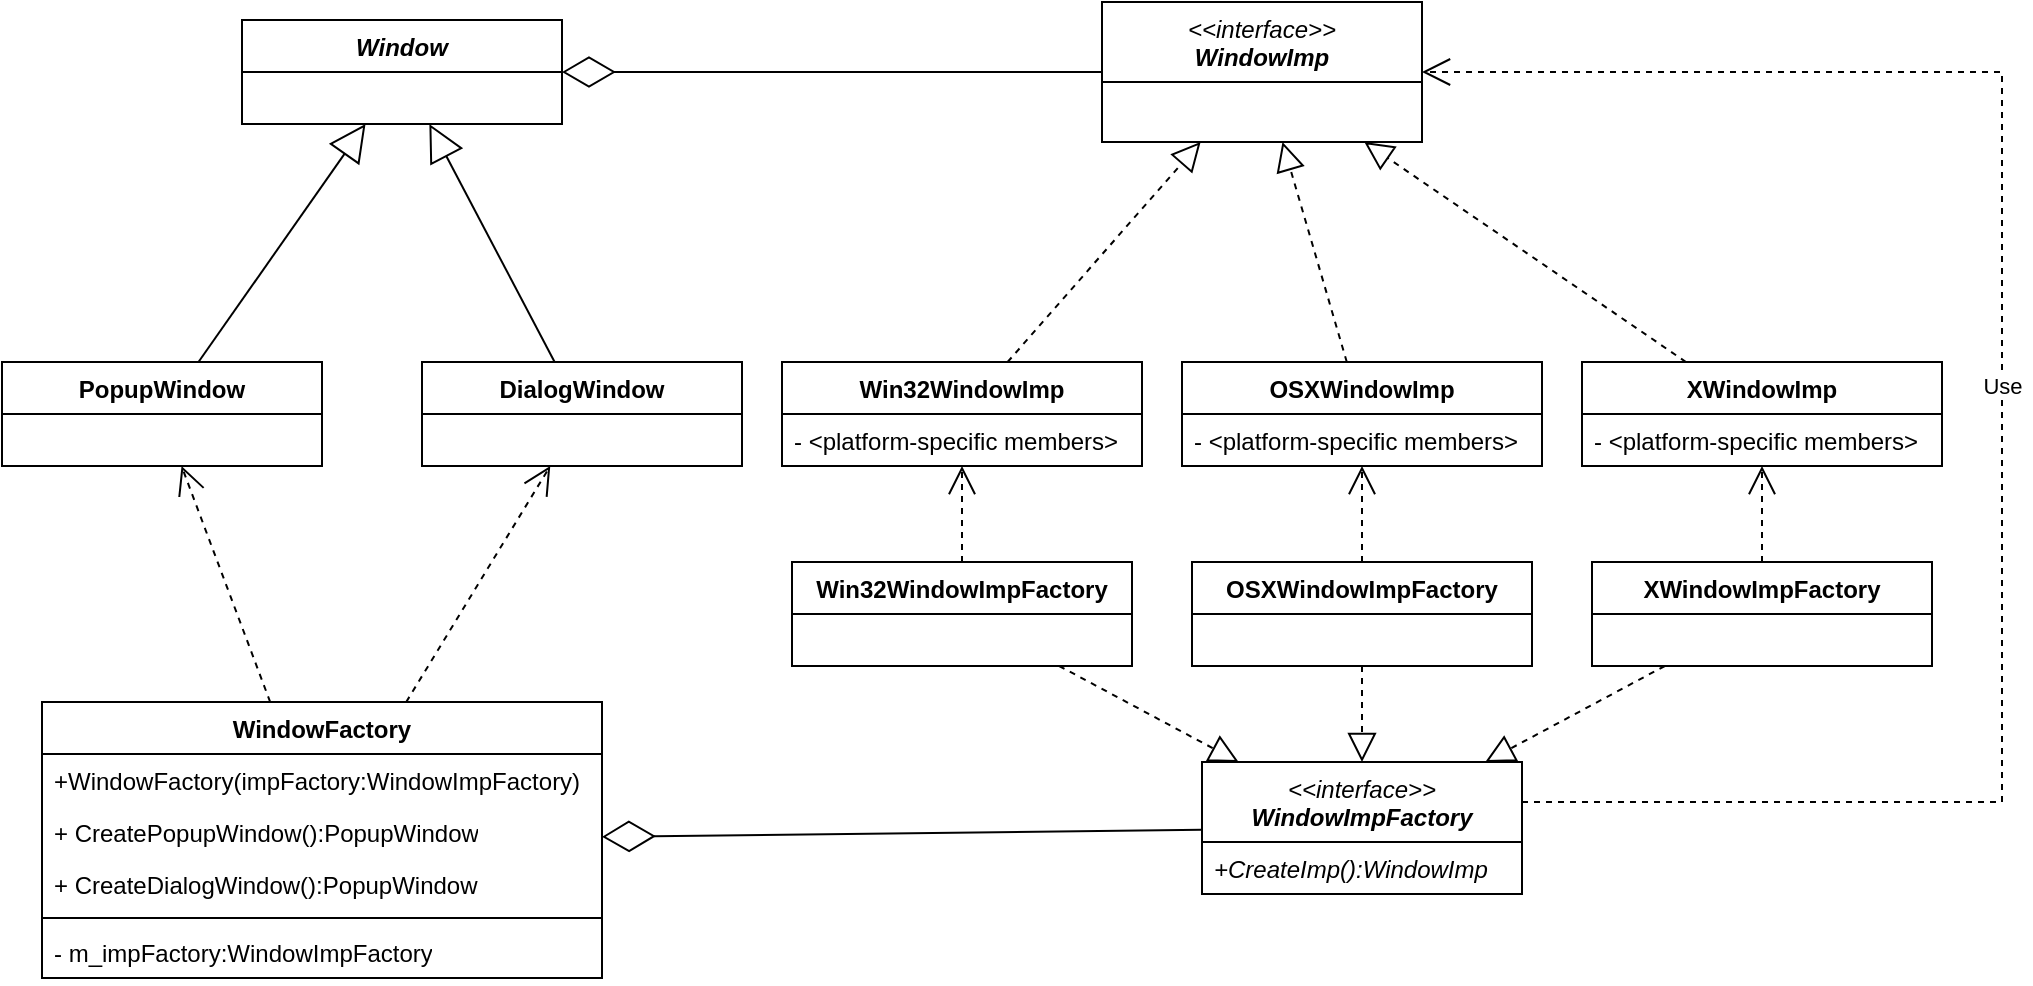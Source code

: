 <mxfile version="26.0.7">
  <diagram name="Page-1" id="zlc8AMmICk_XQSCbFy8_">
    <mxGraphModel dx="1416" dy="818" grid="1" gridSize="10" guides="1" tooltips="1" connect="1" arrows="1" fold="1" page="1" pageScale="1" pageWidth="850" pageHeight="1100" math="0" shadow="0">
      <root>
        <mxCell id="0" />
        <mxCell id="1" parent="0" />
        <mxCell id="PN3p1VkCjdg7EpEKHmDT-1" value="Window" style="swimlane;fontStyle=3;align=center;verticalAlign=top;childLayout=stackLayout;horizontal=1;startSize=26;horizontalStack=0;resizeParent=1;resizeParentMax=0;resizeLast=0;collapsible=1;marginBottom=0;whiteSpace=wrap;html=1;" parent="1" vertex="1">
          <mxGeometry x="310" y="179" width="160" height="52" as="geometry" />
        </mxCell>
        <mxCell id="PN3p1VkCjdg7EpEKHmDT-5" value="PopupWindow" style="swimlane;fontStyle=1;align=center;verticalAlign=top;childLayout=stackLayout;horizontal=1;startSize=26;horizontalStack=0;resizeParent=1;resizeParentMax=0;resizeLast=0;collapsible=1;marginBottom=0;whiteSpace=wrap;html=1;" parent="1" vertex="1">
          <mxGeometry x="190" y="350" width="160" height="52" as="geometry" />
        </mxCell>
        <mxCell id="PN3p1VkCjdg7EpEKHmDT-6" value="DialogWindow" style="swimlane;fontStyle=1;align=center;verticalAlign=top;childLayout=stackLayout;horizontal=1;startSize=26;horizontalStack=0;resizeParent=1;resizeParentMax=0;resizeLast=0;collapsible=1;marginBottom=0;whiteSpace=wrap;html=1;" parent="1" vertex="1">
          <mxGeometry x="400" y="350" width="160" height="52" as="geometry" />
        </mxCell>
        <mxCell id="PN3p1VkCjdg7EpEKHmDT-7" value="&lt;div&gt;&lt;span style=&quot;font-weight: normal;&quot;&gt;&amp;lt;&amp;lt;interface&amp;gt;&amp;gt;&lt;/span&gt;&lt;/div&gt;WindowImp" style="swimlane;fontStyle=3;align=center;verticalAlign=top;childLayout=stackLayout;horizontal=1;startSize=40;horizontalStack=0;resizeParent=1;resizeParentMax=0;resizeLast=0;collapsible=1;marginBottom=0;whiteSpace=wrap;html=1;" parent="1" vertex="1">
          <mxGeometry x="740" y="170" width="160" height="70" as="geometry" />
        </mxCell>
        <mxCell id="PN3p1VkCjdg7EpEKHmDT-8" value="Win32WindowImp" style="swimlane;fontStyle=1;align=center;verticalAlign=top;childLayout=stackLayout;horizontal=1;startSize=26;horizontalStack=0;resizeParent=1;resizeParentMax=0;resizeLast=0;collapsible=1;marginBottom=0;whiteSpace=wrap;html=1;" parent="1" vertex="1">
          <mxGeometry x="580" y="350" width="180" height="52" as="geometry" />
        </mxCell>
        <mxCell id="PN3p1VkCjdg7EpEKHmDT-33" value="- &amp;lt;platform-specific members&amp;gt;" style="text;strokeColor=none;fillColor=none;align=left;verticalAlign=top;spacingLeft=4;spacingRight=4;overflow=hidden;rotatable=0;points=[[0,0.5],[1,0.5]];portConstraint=eastwest;whiteSpace=wrap;html=1;" parent="PN3p1VkCjdg7EpEKHmDT-8" vertex="1">
          <mxGeometry y="26" width="180" height="26" as="geometry" />
        </mxCell>
        <mxCell id="PN3p1VkCjdg7EpEKHmDT-9" value="OSXWindowImp" style="swimlane;fontStyle=1;align=center;verticalAlign=top;childLayout=stackLayout;horizontal=1;startSize=26;horizontalStack=0;resizeParent=1;resizeParentMax=0;resizeLast=0;collapsible=1;marginBottom=0;whiteSpace=wrap;html=1;" parent="1" vertex="1">
          <mxGeometry x="780" y="350" width="180" height="52" as="geometry" />
        </mxCell>
        <mxCell id="PN3p1VkCjdg7EpEKHmDT-34" value="- &amp;lt;platform-specific members&amp;gt;" style="text;strokeColor=none;fillColor=none;align=left;verticalAlign=top;spacingLeft=4;spacingRight=4;overflow=hidden;rotatable=0;points=[[0,0.5],[1,0.5]];portConstraint=eastwest;whiteSpace=wrap;html=1;" parent="PN3p1VkCjdg7EpEKHmDT-9" vertex="1">
          <mxGeometry y="26" width="180" height="26" as="geometry" />
        </mxCell>
        <mxCell id="PN3p1VkCjdg7EpEKHmDT-10" value="XWindowImp" style="swimlane;fontStyle=1;align=center;verticalAlign=top;childLayout=stackLayout;horizontal=1;startSize=26;horizontalStack=0;resizeParent=1;resizeParentMax=0;resizeLast=0;collapsible=1;marginBottom=0;whiteSpace=wrap;html=1;" parent="1" vertex="1">
          <mxGeometry x="980" y="350" width="180" height="52" as="geometry" />
        </mxCell>
        <mxCell id="PN3p1VkCjdg7EpEKHmDT-35" value="- &amp;lt;platform-specific members&amp;gt;" style="text;strokeColor=none;fillColor=none;align=left;verticalAlign=top;spacingLeft=4;spacingRight=4;overflow=hidden;rotatable=0;points=[[0,0.5],[1,0.5]];portConstraint=eastwest;whiteSpace=wrap;html=1;" parent="PN3p1VkCjdg7EpEKHmDT-10" vertex="1">
          <mxGeometry y="26" width="180" height="26" as="geometry" />
        </mxCell>
        <mxCell id="PN3p1VkCjdg7EpEKHmDT-11" value="" style="endArrow=block;dashed=1;endFill=0;endSize=12;html=1;rounded=0;" parent="1" source="PN3p1VkCjdg7EpEKHmDT-8" target="PN3p1VkCjdg7EpEKHmDT-7" edge="1">
          <mxGeometry width="160" relative="1" as="geometry">
            <mxPoint x="320" y="280" as="sourcePoint" />
            <mxPoint x="480" y="280" as="targetPoint" />
          </mxGeometry>
        </mxCell>
        <mxCell id="PN3p1VkCjdg7EpEKHmDT-12" value="" style="endArrow=block;dashed=1;endFill=0;endSize=12;html=1;rounded=0;" parent="1" source="PN3p1VkCjdg7EpEKHmDT-9" target="PN3p1VkCjdg7EpEKHmDT-7" edge="1">
          <mxGeometry width="160" relative="1" as="geometry">
            <mxPoint x="704" y="360" as="sourcePoint" />
            <mxPoint x="756" y="262" as="targetPoint" />
          </mxGeometry>
        </mxCell>
        <mxCell id="PN3p1VkCjdg7EpEKHmDT-13" value="" style="endArrow=block;dashed=1;endFill=0;endSize=12;html=1;rounded=0;" parent="1" source="PN3p1VkCjdg7EpEKHmDT-10" target="PN3p1VkCjdg7EpEKHmDT-7" edge="1">
          <mxGeometry width="160" relative="1" as="geometry">
            <mxPoint x="861" y="360" as="sourcePoint" />
            <mxPoint x="789" y="262" as="targetPoint" />
          </mxGeometry>
        </mxCell>
        <mxCell id="PN3p1VkCjdg7EpEKHmDT-14" value="" style="endArrow=block;endSize=16;endFill=0;html=1;rounded=0;" parent="1" source="PN3p1VkCjdg7EpEKHmDT-5" target="PN3p1VkCjdg7EpEKHmDT-1" edge="1">
          <mxGeometry width="160" relative="1" as="geometry">
            <mxPoint x="330" y="270" as="sourcePoint" />
            <mxPoint x="490" y="270" as="targetPoint" />
          </mxGeometry>
        </mxCell>
        <mxCell id="PN3p1VkCjdg7EpEKHmDT-15" value="" style="endArrow=block;endSize=16;endFill=0;html=1;rounded=0;" parent="1" source="PN3p1VkCjdg7EpEKHmDT-6" target="PN3p1VkCjdg7EpEKHmDT-1" edge="1">
          <mxGeometry width="160" relative="1" as="geometry">
            <mxPoint x="297" y="360" as="sourcePoint" />
            <mxPoint x="383" y="232" as="targetPoint" />
          </mxGeometry>
        </mxCell>
        <mxCell id="PN3p1VkCjdg7EpEKHmDT-16" value="WindowFactory" style="swimlane;fontStyle=1;align=center;verticalAlign=top;childLayout=stackLayout;horizontal=1;startSize=26;horizontalStack=0;resizeParent=1;resizeParentMax=0;resizeLast=0;collapsible=1;marginBottom=0;whiteSpace=wrap;html=1;" parent="1" vertex="1">
          <mxGeometry x="210" y="520" width="280" height="138" as="geometry" />
        </mxCell>
        <mxCell id="5vkMGLfW3Yitg8y0RFBh-1" value="+WindowFactory(impFactory:WindowImpFactory)" style="text;strokeColor=none;fillColor=none;align=left;verticalAlign=top;spacingLeft=4;spacingRight=4;overflow=hidden;rotatable=0;points=[[0,0.5],[1,0.5]];portConstraint=eastwest;whiteSpace=wrap;html=1;" vertex="1" parent="PN3p1VkCjdg7EpEKHmDT-16">
          <mxGeometry y="26" width="280" height="26" as="geometry" />
        </mxCell>
        <mxCell id="PN3p1VkCjdg7EpEKHmDT-17" value="+ CreatePopupWindow():PopupWindow" style="text;strokeColor=none;fillColor=none;align=left;verticalAlign=top;spacingLeft=4;spacingRight=4;overflow=hidden;rotatable=0;points=[[0,0.5],[1,0.5]];portConstraint=eastwest;whiteSpace=wrap;html=1;" parent="PN3p1VkCjdg7EpEKHmDT-16" vertex="1">
          <mxGeometry y="52" width="280" height="26" as="geometry" />
        </mxCell>
        <mxCell id="PN3p1VkCjdg7EpEKHmDT-24" value="+ CreateDialogWindow():PopupWindow" style="text;strokeColor=none;fillColor=none;align=left;verticalAlign=top;spacingLeft=4;spacingRight=4;overflow=hidden;rotatable=0;points=[[0,0.5],[1,0.5]];portConstraint=eastwest;whiteSpace=wrap;html=1;" parent="PN3p1VkCjdg7EpEKHmDT-16" vertex="1">
          <mxGeometry y="78" width="280" height="26" as="geometry" />
        </mxCell>
        <mxCell id="PN3p1VkCjdg7EpEKHmDT-18" value="" style="line;strokeWidth=1;fillColor=none;align=left;verticalAlign=middle;spacingTop=-1;spacingLeft=3;spacingRight=3;rotatable=0;labelPosition=right;points=[];portConstraint=eastwest;strokeColor=inherit;" parent="PN3p1VkCjdg7EpEKHmDT-16" vertex="1">
          <mxGeometry y="104" width="280" height="8" as="geometry" />
        </mxCell>
        <mxCell id="PN3p1VkCjdg7EpEKHmDT-19" value="- m_impFactory:WindowImpFactory" style="text;strokeColor=none;fillColor=none;align=left;verticalAlign=top;spacingLeft=4;spacingRight=4;overflow=hidden;rotatable=0;points=[[0,0.5],[1,0.5]];portConstraint=eastwest;whiteSpace=wrap;html=1;" parent="PN3p1VkCjdg7EpEKHmDT-16" vertex="1">
          <mxGeometry y="112" width="280" height="26" as="geometry" />
        </mxCell>
        <mxCell id="PN3p1VkCjdg7EpEKHmDT-25" value="" style="endArrow=diamondThin;endFill=0;endSize=24;html=1;rounded=0;" parent="1" source="PN3p1VkCjdg7EpEKHmDT-7" target="PN3p1VkCjdg7EpEKHmDT-1" edge="1">
          <mxGeometry width="160" relative="1" as="geometry">
            <mxPoint x="460" y="290" as="sourcePoint" />
            <mxPoint x="620" y="290" as="targetPoint" />
          </mxGeometry>
        </mxCell>
        <mxCell id="PN3p1VkCjdg7EpEKHmDT-26" value="" style="endArrow=open;endSize=12;dashed=1;html=1;rounded=0;" parent="1" source="PN3p1VkCjdg7EpEKHmDT-16" target="PN3p1VkCjdg7EpEKHmDT-5" edge="1">
          <mxGeometry width="160" relative="1" as="geometry">
            <mxPoint x="310" y="440" as="sourcePoint" />
            <mxPoint x="470" y="440" as="targetPoint" />
          </mxGeometry>
        </mxCell>
        <mxCell id="PN3p1VkCjdg7EpEKHmDT-27" value="" style="endArrow=open;endSize=12;dashed=1;html=1;rounded=0;" parent="1" source="PN3p1VkCjdg7EpEKHmDT-16" target="PN3p1VkCjdg7EpEKHmDT-6" edge="1">
          <mxGeometry width="160" relative="1" as="geometry">
            <mxPoint x="351" y="520" as="sourcePoint" />
            <mxPoint x="294" y="412" as="targetPoint" />
          </mxGeometry>
        </mxCell>
        <mxCell id="PN3p1VkCjdg7EpEKHmDT-28" value="&lt;div&gt;&lt;span style=&quot;font-weight: normal;&quot;&gt;&amp;lt;&amp;lt;interface&amp;gt;&amp;gt;&lt;/span&gt;&lt;/div&gt;WindowImpFactory" style="swimlane;fontStyle=3;align=center;verticalAlign=top;childLayout=stackLayout;horizontal=1;startSize=40;horizontalStack=0;resizeParent=1;resizeParentMax=0;resizeLast=0;collapsible=1;marginBottom=0;whiteSpace=wrap;html=1;" parent="1" vertex="1">
          <mxGeometry x="790" y="550" width="160" height="66" as="geometry" />
        </mxCell>
        <mxCell id="5vkMGLfW3Yitg8y0RFBh-2" value="+CreateImp():WindowImp" style="text;strokeColor=none;fillColor=none;align=left;verticalAlign=top;spacingLeft=4;spacingRight=4;overflow=hidden;rotatable=0;points=[[0,0.5],[1,0.5]];portConstraint=eastwest;whiteSpace=wrap;html=1;fontStyle=2" vertex="1" parent="PN3p1VkCjdg7EpEKHmDT-28">
          <mxGeometry y="40" width="160" height="26" as="geometry" />
        </mxCell>
        <mxCell id="PN3p1VkCjdg7EpEKHmDT-29" value="Use" style="endArrow=open;endSize=12;dashed=1;html=1;rounded=0;edgeStyle=orthogonalEdgeStyle;" parent="1" source="PN3p1VkCjdg7EpEKHmDT-28" target="PN3p1VkCjdg7EpEKHmDT-7" edge="1">
          <mxGeometry width="160" relative="1" as="geometry">
            <mxPoint x="830" y="560" as="sourcePoint" />
            <mxPoint x="990" y="560" as="targetPoint" />
            <Array as="points">
              <mxPoint x="1190" y="570" />
              <mxPoint x="1190" y="205" />
            </Array>
          </mxGeometry>
        </mxCell>
        <mxCell id="PN3p1VkCjdg7EpEKHmDT-30" value="Win32WindowImpFactory" style="swimlane;fontStyle=1;align=center;verticalAlign=top;childLayout=stackLayout;horizontal=1;startSize=26;horizontalStack=0;resizeParent=1;resizeParentMax=0;resizeLast=0;collapsible=1;marginBottom=0;whiteSpace=wrap;html=1;" parent="1" vertex="1">
          <mxGeometry x="585" y="450" width="170" height="52" as="geometry" />
        </mxCell>
        <mxCell id="PN3p1VkCjdg7EpEKHmDT-31" value="OSXWindowImpFactory" style="swimlane;fontStyle=1;align=center;verticalAlign=top;childLayout=stackLayout;horizontal=1;startSize=26;horizontalStack=0;resizeParent=1;resizeParentMax=0;resizeLast=0;collapsible=1;marginBottom=0;whiteSpace=wrap;html=1;" parent="1" vertex="1">
          <mxGeometry x="785" y="450" width="170" height="52" as="geometry" />
        </mxCell>
        <mxCell id="PN3p1VkCjdg7EpEKHmDT-32" value="XWindowImpFactory" style="swimlane;fontStyle=1;align=center;verticalAlign=top;childLayout=stackLayout;horizontal=1;startSize=26;horizontalStack=0;resizeParent=1;resizeParentMax=0;resizeLast=0;collapsible=1;marginBottom=0;whiteSpace=wrap;html=1;" parent="1" vertex="1">
          <mxGeometry x="985" y="450" width="170" height="52" as="geometry" />
        </mxCell>
        <mxCell id="PN3p1VkCjdg7EpEKHmDT-36" value="" style="endArrow=block;dashed=1;endFill=0;endSize=12;html=1;rounded=0;" parent="1" source="PN3p1VkCjdg7EpEKHmDT-30" target="PN3p1VkCjdg7EpEKHmDT-28" edge="1">
          <mxGeometry width="160" relative="1" as="geometry">
            <mxPoint x="540" y="530" as="sourcePoint" />
            <mxPoint x="700" y="530" as="targetPoint" />
          </mxGeometry>
        </mxCell>
        <mxCell id="PN3p1VkCjdg7EpEKHmDT-37" value="" style="endArrow=block;dashed=1;endFill=0;endSize=12;html=1;rounded=0;" parent="1" source="PN3p1VkCjdg7EpEKHmDT-31" target="PN3p1VkCjdg7EpEKHmDT-28" edge="1">
          <mxGeometry width="160" relative="1" as="geometry">
            <mxPoint x="700" y="512" as="sourcePoint" />
            <mxPoint x="730" y="562" as="targetPoint" />
          </mxGeometry>
        </mxCell>
        <mxCell id="PN3p1VkCjdg7EpEKHmDT-38" value="" style="endArrow=block;dashed=1;endFill=0;endSize=12;html=1;rounded=0;" parent="1" source="PN3p1VkCjdg7EpEKHmDT-32" target="PN3p1VkCjdg7EpEKHmDT-28" edge="1">
          <mxGeometry width="160" relative="1" as="geometry">
            <mxPoint x="853" y="512" as="sourcePoint" />
            <mxPoint x="793" y="562" as="targetPoint" />
          </mxGeometry>
        </mxCell>
        <mxCell id="PN3p1VkCjdg7EpEKHmDT-39" value="" style="endArrow=diamondThin;endFill=0;endSize=24;html=1;rounded=0;" parent="1" source="PN3p1VkCjdg7EpEKHmDT-28" target="PN3p1VkCjdg7EpEKHmDT-16" edge="1">
          <mxGeometry width="160" relative="1" as="geometry">
            <mxPoint x="550" y="680" as="sourcePoint" />
            <mxPoint x="710" y="680" as="targetPoint" />
          </mxGeometry>
        </mxCell>
        <mxCell id="PN3p1VkCjdg7EpEKHmDT-40" value="" style="endArrow=open;endSize=12;dashed=1;html=1;rounded=0;" parent="1" source="PN3p1VkCjdg7EpEKHmDT-30" target="PN3p1VkCjdg7EpEKHmDT-8" edge="1">
          <mxGeometry width="160" relative="1" as="geometry">
            <mxPoint x="411" y="530" as="sourcePoint" />
            <mxPoint x="476" y="412" as="targetPoint" />
          </mxGeometry>
        </mxCell>
        <mxCell id="PN3p1VkCjdg7EpEKHmDT-41" value="" style="endArrow=open;endSize=12;dashed=1;html=1;rounded=0;" parent="1" source="PN3p1VkCjdg7EpEKHmDT-31" target="PN3p1VkCjdg7EpEKHmDT-9" edge="1">
          <mxGeometry width="160" relative="1" as="geometry">
            <mxPoint x="684" y="460" as="sourcePoint" />
            <mxPoint x="681" y="412" as="targetPoint" />
          </mxGeometry>
        </mxCell>
        <mxCell id="PN3p1VkCjdg7EpEKHmDT-42" value="" style="endArrow=open;endSize=12;dashed=1;html=1;rounded=0;" parent="1" source="PN3p1VkCjdg7EpEKHmDT-32" target="PN3p1VkCjdg7EpEKHmDT-10" edge="1">
          <mxGeometry width="160" relative="1" as="geometry">
            <mxPoint x="884" y="460" as="sourcePoint" />
            <mxPoint x="881" y="412" as="targetPoint" />
          </mxGeometry>
        </mxCell>
      </root>
    </mxGraphModel>
  </diagram>
</mxfile>
